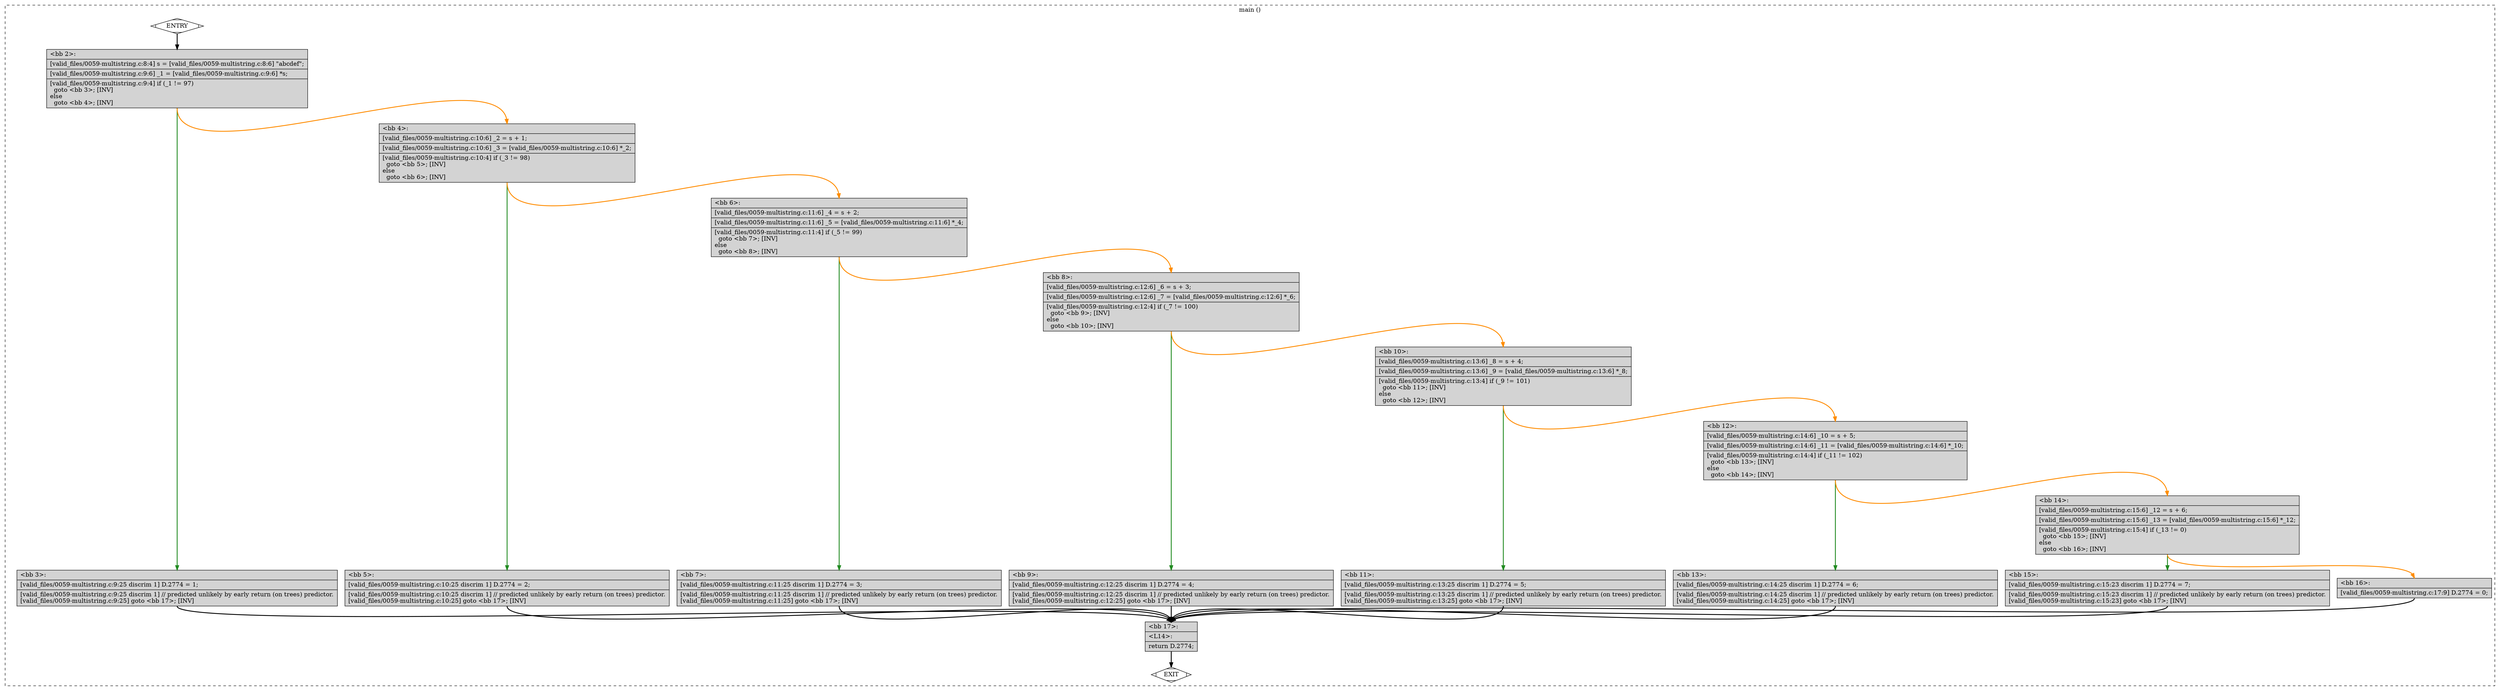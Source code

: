 digraph "a-0059-multistring.c.015t.cfg" {
overlap=false;
subgraph "cluster_main" {
	style="dashed";
	color="black";
	label="main ()";
	fn_0_basic_block_0 [shape=Mdiamond,style=filled,fillcolor=white,label="ENTRY"];

	fn_0_basic_block_1 [shape=Mdiamond,style=filled,fillcolor=white,label="EXIT"];

	fn_0_basic_block_2 [shape=record,style=filled,fillcolor=lightgrey,label="{\<bb\ 2\>:\l\
|[valid_files/0059-multistring.c:8:4]\ s\ =\ [valid_files/0059-multistring.c:8:6]\ \"abcdef\";\l\
|[valid_files/0059-multistring.c:9:6]\ _1\ =\ [valid_files/0059-multistring.c:9:6]\ *s;\l\
|[valid_files/0059-multistring.c:9:4]\ if\ (_1\ !=\ 97)\l\
\ \ goto\ \<bb\ 3\>;\ [INV]\l\
else\l\
\ \ goto\ \<bb\ 4\>;\ [INV]\l\
}"];

	fn_0_basic_block_3 [shape=record,style=filled,fillcolor=lightgrey,label="{\<bb\ 3\>:\l\
|[valid_files/0059-multistring.c:9:25\ discrim\ 1]\ D.2774\ =\ 1;\l\
|[valid_files/0059-multistring.c:9:25\ discrim\ 1]\ //\ predicted\ unlikely\ by\ early\ return\ (on\ trees)\ predictor.\l\
[valid_files/0059-multistring.c:9:25]\ goto\ \<bb\ 17\>;\ [INV]\l\
}"];

	fn_0_basic_block_4 [shape=record,style=filled,fillcolor=lightgrey,label="{\<bb\ 4\>:\l\
|[valid_files/0059-multistring.c:10:6]\ _2\ =\ s\ +\ 1;\l\
|[valid_files/0059-multistring.c:10:6]\ _3\ =\ [valid_files/0059-multistring.c:10:6]\ *_2;\l\
|[valid_files/0059-multistring.c:10:4]\ if\ (_3\ !=\ 98)\l\
\ \ goto\ \<bb\ 5\>;\ [INV]\l\
else\l\
\ \ goto\ \<bb\ 6\>;\ [INV]\l\
}"];

	fn_0_basic_block_5 [shape=record,style=filled,fillcolor=lightgrey,label="{\<bb\ 5\>:\l\
|[valid_files/0059-multistring.c:10:25\ discrim\ 1]\ D.2774\ =\ 2;\l\
|[valid_files/0059-multistring.c:10:25\ discrim\ 1]\ //\ predicted\ unlikely\ by\ early\ return\ (on\ trees)\ predictor.\l\
[valid_files/0059-multistring.c:10:25]\ goto\ \<bb\ 17\>;\ [INV]\l\
}"];

	fn_0_basic_block_6 [shape=record,style=filled,fillcolor=lightgrey,label="{\<bb\ 6\>:\l\
|[valid_files/0059-multistring.c:11:6]\ _4\ =\ s\ +\ 2;\l\
|[valid_files/0059-multistring.c:11:6]\ _5\ =\ [valid_files/0059-multistring.c:11:6]\ *_4;\l\
|[valid_files/0059-multistring.c:11:4]\ if\ (_5\ !=\ 99)\l\
\ \ goto\ \<bb\ 7\>;\ [INV]\l\
else\l\
\ \ goto\ \<bb\ 8\>;\ [INV]\l\
}"];

	fn_0_basic_block_7 [shape=record,style=filled,fillcolor=lightgrey,label="{\<bb\ 7\>:\l\
|[valid_files/0059-multistring.c:11:25\ discrim\ 1]\ D.2774\ =\ 3;\l\
|[valid_files/0059-multistring.c:11:25\ discrim\ 1]\ //\ predicted\ unlikely\ by\ early\ return\ (on\ trees)\ predictor.\l\
[valid_files/0059-multistring.c:11:25]\ goto\ \<bb\ 17\>;\ [INV]\l\
}"];

	fn_0_basic_block_8 [shape=record,style=filled,fillcolor=lightgrey,label="{\<bb\ 8\>:\l\
|[valid_files/0059-multistring.c:12:6]\ _6\ =\ s\ +\ 3;\l\
|[valid_files/0059-multistring.c:12:6]\ _7\ =\ [valid_files/0059-multistring.c:12:6]\ *_6;\l\
|[valid_files/0059-multistring.c:12:4]\ if\ (_7\ !=\ 100)\l\
\ \ goto\ \<bb\ 9\>;\ [INV]\l\
else\l\
\ \ goto\ \<bb\ 10\>;\ [INV]\l\
}"];

	fn_0_basic_block_9 [shape=record,style=filled,fillcolor=lightgrey,label="{\<bb\ 9\>:\l\
|[valid_files/0059-multistring.c:12:25\ discrim\ 1]\ D.2774\ =\ 4;\l\
|[valid_files/0059-multistring.c:12:25\ discrim\ 1]\ //\ predicted\ unlikely\ by\ early\ return\ (on\ trees)\ predictor.\l\
[valid_files/0059-multistring.c:12:25]\ goto\ \<bb\ 17\>;\ [INV]\l\
}"];

	fn_0_basic_block_10 [shape=record,style=filled,fillcolor=lightgrey,label="{\<bb\ 10\>:\l\
|[valid_files/0059-multistring.c:13:6]\ _8\ =\ s\ +\ 4;\l\
|[valid_files/0059-multistring.c:13:6]\ _9\ =\ [valid_files/0059-multistring.c:13:6]\ *_8;\l\
|[valid_files/0059-multistring.c:13:4]\ if\ (_9\ !=\ 101)\l\
\ \ goto\ \<bb\ 11\>;\ [INV]\l\
else\l\
\ \ goto\ \<bb\ 12\>;\ [INV]\l\
}"];

	fn_0_basic_block_11 [shape=record,style=filled,fillcolor=lightgrey,label="{\<bb\ 11\>:\l\
|[valid_files/0059-multistring.c:13:25\ discrim\ 1]\ D.2774\ =\ 5;\l\
|[valid_files/0059-multistring.c:13:25\ discrim\ 1]\ //\ predicted\ unlikely\ by\ early\ return\ (on\ trees)\ predictor.\l\
[valid_files/0059-multistring.c:13:25]\ goto\ \<bb\ 17\>;\ [INV]\l\
}"];

	fn_0_basic_block_12 [shape=record,style=filled,fillcolor=lightgrey,label="{\<bb\ 12\>:\l\
|[valid_files/0059-multistring.c:14:6]\ _10\ =\ s\ +\ 5;\l\
|[valid_files/0059-multistring.c:14:6]\ _11\ =\ [valid_files/0059-multistring.c:14:6]\ *_10;\l\
|[valid_files/0059-multistring.c:14:4]\ if\ (_11\ !=\ 102)\l\
\ \ goto\ \<bb\ 13\>;\ [INV]\l\
else\l\
\ \ goto\ \<bb\ 14\>;\ [INV]\l\
}"];

	fn_0_basic_block_13 [shape=record,style=filled,fillcolor=lightgrey,label="{\<bb\ 13\>:\l\
|[valid_files/0059-multistring.c:14:25\ discrim\ 1]\ D.2774\ =\ 6;\l\
|[valid_files/0059-multistring.c:14:25\ discrim\ 1]\ //\ predicted\ unlikely\ by\ early\ return\ (on\ trees)\ predictor.\l\
[valid_files/0059-multistring.c:14:25]\ goto\ \<bb\ 17\>;\ [INV]\l\
}"];

	fn_0_basic_block_14 [shape=record,style=filled,fillcolor=lightgrey,label="{\<bb\ 14\>:\l\
|[valid_files/0059-multistring.c:15:6]\ _12\ =\ s\ +\ 6;\l\
|[valid_files/0059-multistring.c:15:6]\ _13\ =\ [valid_files/0059-multistring.c:15:6]\ *_12;\l\
|[valid_files/0059-multistring.c:15:4]\ if\ (_13\ !=\ 0)\l\
\ \ goto\ \<bb\ 15\>;\ [INV]\l\
else\l\
\ \ goto\ \<bb\ 16\>;\ [INV]\l\
}"];

	fn_0_basic_block_15 [shape=record,style=filled,fillcolor=lightgrey,label="{\<bb\ 15\>:\l\
|[valid_files/0059-multistring.c:15:23\ discrim\ 1]\ D.2774\ =\ 7;\l\
|[valid_files/0059-multistring.c:15:23\ discrim\ 1]\ //\ predicted\ unlikely\ by\ early\ return\ (on\ trees)\ predictor.\l\
[valid_files/0059-multistring.c:15:23]\ goto\ \<bb\ 17\>;\ [INV]\l\
}"];

	fn_0_basic_block_16 [shape=record,style=filled,fillcolor=lightgrey,label="{\<bb\ 16\>:\l\
|[valid_files/0059-multistring.c:17:9]\ D.2774\ =\ 0;\l\
}"];

	fn_0_basic_block_17 [shape=record,style=filled,fillcolor=lightgrey,label="{\<bb\ 17\>:\l\
|\<L14\>:\l\
|return\ D.2774;\l\
}"];

	fn_0_basic_block_0:s -> fn_0_basic_block_2:n [style="solid,bold",color=black,weight=100,constraint=true];
	fn_0_basic_block_2:s -> fn_0_basic_block_3:n [style="solid,bold",color=forestgreen,weight=10,constraint=true];
	fn_0_basic_block_2:s -> fn_0_basic_block_4:n [style="solid,bold",color=darkorange,weight=10,constraint=true];
	fn_0_basic_block_3:s -> fn_0_basic_block_17:n [style="solid,bold",color=black,weight=100,constraint=true];
	fn_0_basic_block_4:s -> fn_0_basic_block_5:n [style="solid,bold",color=forestgreen,weight=10,constraint=true];
	fn_0_basic_block_4:s -> fn_0_basic_block_6:n [style="solid,bold",color=darkorange,weight=10,constraint=true];
	fn_0_basic_block_5:s -> fn_0_basic_block_17:n [style="solid,bold",color=black,weight=100,constraint=true];
	fn_0_basic_block_6:s -> fn_0_basic_block_7:n [style="solid,bold",color=forestgreen,weight=10,constraint=true];
	fn_0_basic_block_6:s -> fn_0_basic_block_8:n [style="solid,bold",color=darkorange,weight=10,constraint=true];
	fn_0_basic_block_7:s -> fn_0_basic_block_17:n [style="solid,bold",color=black,weight=100,constraint=true];
	fn_0_basic_block_8:s -> fn_0_basic_block_9:n [style="solid,bold",color=forestgreen,weight=10,constraint=true];
	fn_0_basic_block_8:s -> fn_0_basic_block_10:n [style="solid,bold",color=darkorange,weight=10,constraint=true];
	fn_0_basic_block_9:s -> fn_0_basic_block_17:n [style="solid,bold",color=black,weight=100,constraint=true];
	fn_0_basic_block_10:s -> fn_0_basic_block_11:n [style="solid,bold",color=forestgreen,weight=10,constraint=true];
	fn_0_basic_block_10:s -> fn_0_basic_block_12:n [style="solid,bold",color=darkorange,weight=10,constraint=true];
	fn_0_basic_block_11:s -> fn_0_basic_block_17:n [style="solid,bold",color=black,weight=100,constraint=true];
	fn_0_basic_block_12:s -> fn_0_basic_block_13:n [style="solid,bold",color=forestgreen,weight=10,constraint=true];
	fn_0_basic_block_12:s -> fn_0_basic_block_14:n [style="solid,bold",color=darkorange,weight=10,constraint=true];
	fn_0_basic_block_13:s -> fn_0_basic_block_17:n [style="solid,bold",color=black,weight=100,constraint=true];
	fn_0_basic_block_14:s -> fn_0_basic_block_15:n [style="solid,bold",color=forestgreen,weight=10,constraint=true];
	fn_0_basic_block_14:s -> fn_0_basic_block_16:n [style="solid,bold",color=darkorange,weight=10,constraint=true];
	fn_0_basic_block_15:s -> fn_0_basic_block_17:n [style="solid,bold",color=black,weight=100,constraint=true];
	fn_0_basic_block_16:s -> fn_0_basic_block_17:n [style="solid,bold",color=black,weight=100,constraint=true];
	fn_0_basic_block_17:s -> fn_0_basic_block_1:n [style="solid,bold",color=black,weight=10,constraint=true];
	fn_0_basic_block_0:s -> fn_0_basic_block_1:n [style="invis",constraint=true];
}
}
